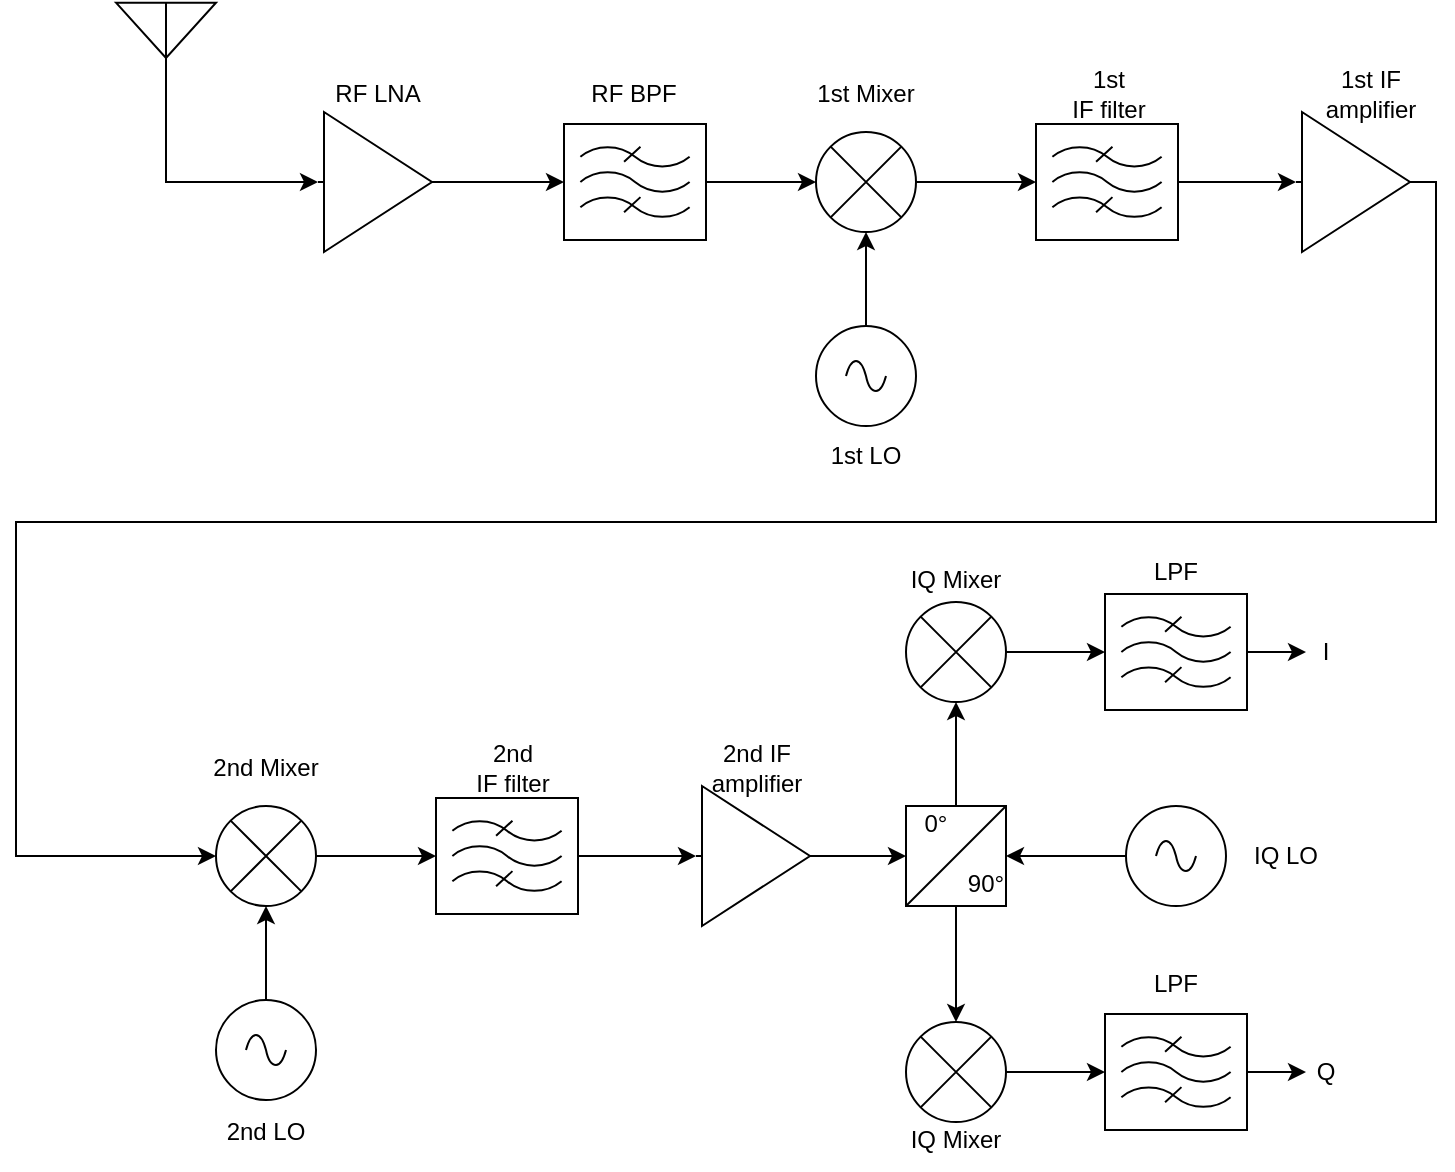 <mxfile version="25.0.1">
  <diagram name="Page-1" id="zT0M7SMB6z9qxpsJ-Omt">
    <mxGraphModel dx="1444" dy="702" grid="1" gridSize="10" guides="1" tooltips="1" connect="1" arrows="1" fold="1" page="1" pageScale="1" pageWidth="850" pageHeight="1100" math="0" shadow="0">
      <root>
        <mxCell id="0" />
        <mxCell id="1" parent="0" />
        <mxCell id="dGMlPyoEv6RWTaXQxsTw-1" value="" style="verticalLabelPosition=bottom;shadow=0;dashed=0;align=center;html=1;verticalAlign=top;shape=mxgraph.electrical.radio.aerial_-_antenna_2;" parent="1" vertex="1">
          <mxGeometry x="130" y="130" width="50" height="70" as="geometry" />
        </mxCell>
        <mxCell id="dGMlPyoEv6RWTaXQxsTw-20" value="" style="verticalLabelPosition=bottom;shadow=0;dashed=0;align=center;html=1;verticalAlign=top;shape=mxgraph.electrical.abstract.multiplier;" parent="1" vertex="1">
          <mxGeometry x="525" y="430" width="50" height="50" as="geometry" />
        </mxCell>
        <mxCell id="dGMlPyoEv6RWTaXQxsTw-21" value="" style="verticalLabelPosition=bottom;shadow=0;dashed=0;align=center;html=1;verticalAlign=top;shape=mxgraph.electrical.abstract.multiplier;" parent="1" vertex="1">
          <mxGeometry x="525" y="640" width="50" height="50" as="geometry" />
        </mxCell>
        <mxCell id="dGMlPyoEv6RWTaXQxsTw-24" value="" style="rounded=0;whiteSpace=wrap;html=1;" parent="1" vertex="1">
          <mxGeometry x="525" y="532" width="50" height="50" as="geometry" />
        </mxCell>
        <mxCell id="dGMlPyoEv6RWTaXQxsTw-28" style="edgeStyle=orthogonalEdgeStyle;rounded=0;orthogonalLoop=1;jettySize=auto;html=1;entryX=0.5;entryY=0;entryDx=0;entryDy=0;entryPerimeter=0;" parent="1" source="dGMlPyoEv6RWTaXQxsTw-24" target="dGMlPyoEv6RWTaXQxsTw-21" edge="1">
          <mxGeometry relative="1" as="geometry" />
        </mxCell>
        <mxCell id="dGMlPyoEv6RWTaXQxsTw-29" style="edgeStyle=orthogonalEdgeStyle;rounded=0;orthogonalLoop=1;jettySize=auto;html=1;entryX=0.5;entryY=1;entryDx=0;entryDy=0;entryPerimeter=0;" parent="1" source="dGMlPyoEv6RWTaXQxsTw-24" target="dGMlPyoEv6RWTaXQxsTw-20" edge="1">
          <mxGeometry relative="1" as="geometry" />
        </mxCell>
        <mxCell id="dGMlPyoEv6RWTaXQxsTw-30" value="" style="endArrow=none;html=1;rounded=0;entryX=1;entryY=0;entryDx=0;entryDy=0;exitX=0;exitY=1;exitDx=0;exitDy=0;" parent="1" source="dGMlPyoEv6RWTaXQxsTw-24" target="dGMlPyoEv6RWTaXQxsTw-24" edge="1">
          <mxGeometry width="50" height="50" relative="1" as="geometry">
            <mxPoint x="515" y="610" as="sourcePoint" />
            <mxPoint x="565" y="560" as="targetPoint" />
          </mxGeometry>
        </mxCell>
        <mxCell id="dGMlPyoEv6RWTaXQxsTw-31" value="0°" style="text;html=1;align=center;verticalAlign=middle;whiteSpace=wrap;rounded=0;" parent="1" vertex="1">
          <mxGeometry x="510" y="526" width="60" height="30" as="geometry" />
        </mxCell>
        <mxCell id="dGMlPyoEv6RWTaXQxsTw-32" value="90°" style="text;html=1;align=center;verticalAlign=middle;whiteSpace=wrap;rounded=0;" parent="1" vertex="1">
          <mxGeometry x="535" y="556" width="60" height="30" as="geometry" />
        </mxCell>
        <mxCell id="dGMlPyoEv6RWTaXQxsTw-34" style="edgeStyle=orthogonalEdgeStyle;rounded=0;orthogonalLoop=1;jettySize=auto;html=1;entryX=1;entryY=0.5;entryDx=0;entryDy=0;" parent="1" source="dGMlPyoEv6RWTaXQxsTw-33" target="dGMlPyoEv6RWTaXQxsTw-24" edge="1">
          <mxGeometry relative="1" as="geometry" />
        </mxCell>
        <mxCell id="dGMlPyoEv6RWTaXQxsTw-33" value="" style="pointerEvents=1;verticalLabelPosition=bottom;shadow=0;dashed=0;align=center;html=1;verticalAlign=top;shape=mxgraph.electrical.signal_sources.source;aspect=fixed;points=[[0.5,0,0],[1,0.5,0],[0.5,1,0],[0,0.5,0]];elSignalType=ac;" parent="1" vertex="1">
          <mxGeometry x="635" y="532" width="50" height="50" as="geometry" />
        </mxCell>
        <mxCell id="dGMlPyoEv6RWTaXQxsTw-39" style="edgeStyle=orthogonalEdgeStyle;rounded=0;orthogonalLoop=1;jettySize=auto;html=1;" parent="1" source="dGMlPyoEv6RWTaXQxsTw-35" edge="1">
          <mxGeometry relative="1" as="geometry">
            <mxPoint x="725" y="455" as="targetPoint" />
          </mxGeometry>
        </mxCell>
        <mxCell id="dGMlPyoEv6RWTaXQxsTw-35" value="" style="verticalLabelPosition=bottom;shadow=0;dashed=0;align=center;html=1;verticalAlign=top;shape=mxgraph.electrical.abstract.filter;" parent="1" vertex="1">
          <mxGeometry x="624.5" y="426" width="71" height="58" as="geometry" />
        </mxCell>
        <mxCell id="dGMlPyoEv6RWTaXQxsTw-40" style="edgeStyle=orthogonalEdgeStyle;rounded=0;orthogonalLoop=1;jettySize=auto;html=1;" parent="1" source="dGMlPyoEv6RWTaXQxsTw-36" edge="1">
          <mxGeometry relative="1" as="geometry">
            <mxPoint x="725" y="665.0" as="targetPoint" />
          </mxGeometry>
        </mxCell>
        <mxCell id="dGMlPyoEv6RWTaXQxsTw-36" value="" style="verticalLabelPosition=bottom;shadow=0;dashed=0;align=center;html=1;verticalAlign=top;shape=mxgraph.electrical.abstract.filter;" parent="1" vertex="1">
          <mxGeometry x="624.5" y="636" width="71" height="58" as="geometry" />
        </mxCell>
        <mxCell id="dGMlPyoEv6RWTaXQxsTw-37" style="edgeStyle=orthogonalEdgeStyle;rounded=0;orthogonalLoop=1;jettySize=auto;html=1;entryX=0;entryY=0.5;entryDx=0;entryDy=0;entryPerimeter=0;" parent="1" source="dGMlPyoEv6RWTaXQxsTw-21" target="dGMlPyoEv6RWTaXQxsTw-36" edge="1">
          <mxGeometry relative="1" as="geometry" />
        </mxCell>
        <mxCell id="dGMlPyoEv6RWTaXQxsTw-38" style="edgeStyle=orthogonalEdgeStyle;rounded=0;orthogonalLoop=1;jettySize=auto;html=1;entryX=0;entryY=0.5;entryDx=0;entryDy=0;entryPerimeter=0;" parent="1" source="dGMlPyoEv6RWTaXQxsTw-20" target="dGMlPyoEv6RWTaXQxsTw-35" edge="1">
          <mxGeometry relative="1" as="geometry" />
        </mxCell>
        <mxCell id="dGMlPyoEv6RWTaXQxsTw-41" value="Q" style="text;html=1;align=center;verticalAlign=middle;whiteSpace=wrap;rounded=0;" parent="1" vertex="1">
          <mxGeometry x="705" y="650" width="60" height="30" as="geometry" />
        </mxCell>
        <mxCell id="dGMlPyoEv6RWTaXQxsTw-42" value="I" style="text;html=1;align=center;verticalAlign=middle;whiteSpace=wrap;rounded=0;" parent="1" vertex="1">
          <mxGeometry x="705" y="440" width="60" height="30" as="geometry" />
        </mxCell>
        <mxCell id="dGMlPyoEv6RWTaXQxsTw-50" value="IQ LO" style="text;html=1;align=center;verticalAlign=middle;whiteSpace=wrap;rounded=0;" parent="1" vertex="1">
          <mxGeometry x="685" y="542" width="60" height="30" as="geometry" />
        </mxCell>
        <mxCell id="dGMlPyoEv6RWTaXQxsTw-51" value="IQ Mixer" style="text;html=1;align=center;verticalAlign=middle;whiteSpace=wrap;rounded=0;" parent="1" vertex="1">
          <mxGeometry x="520" y="404" width="60" height="30" as="geometry" />
        </mxCell>
        <mxCell id="dGMlPyoEv6RWTaXQxsTw-52" value="IQ Mixer" style="text;html=1;align=center;verticalAlign=middle;whiteSpace=wrap;rounded=0;" parent="1" vertex="1">
          <mxGeometry x="520" y="684" width="60" height="30" as="geometry" />
        </mxCell>
        <mxCell id="dGMlPyoEv6RWTaXQxsTw-53" value="&lt;div&gt;LPF&lt;/div&gt;" style="text;html=1;align=center;verticalAlign=middle;whiteSpace=wrap;rounded=0;" parent="1" vertex="1">
          <mxGeometry x="630" y="606" width="60" height="30" as="geometry" />
        </mxCell>
        <mxCell id="dGMlPyoEv6RWTaXQxsTw-54" value="LPF" style="text;html=1;align=center;verticalAlign=middle;whiteSpace=wrap;rounded=0;" parent="1" vertex="1">
          <mxGeometry x="630" y="400" width="60" height="30" as="geometry" />
        </mxCell>
        <mxCell id="BL_xz_pqpMvkyw9ITUEZ-1" value="" style="verticalLabelPosition=bottom;shadow=0;dashed=0;align=center;html=1;verticalAlign=top;shape=mxgraph.electrical.abstract.multiplier;" parent="1" vertex="1">
          <mxGeometry x="480" y="195" width="50" height="50" as="geometry" />
        </mxCell>
        <mxCell id="BL_xz_pqpMvkyw9ITUEZ-2" value="" style="pointerEvents=1;verticalLabelPosition=bottom;shadow=0;dashed=0;align=center;html=1;verticalAlign=top;shape=mxgraph.electrical.signal_sources.source;aspect=fixed;points=[[0.5,0,0],[1,0.5,0],[0.5,1,0],[0,0.5,0]];elSignalType=ac;" parent="1" vertex="1">
          <mxGeometry x="480" y="292" width="50" height="50" as="geometry" />
        </mxCell>
        <mxCell id="BL_xz_pqpMvkyw9ITUEZ-4" style="edgeStyle=orthogonalEdgeStyle;rounded=0;orthogonalLoop=1;jettySize=auto;html=1;entryX=0.5;entryY=1;entryDx=0;entryDy=0;entryPerimeter=0;" parent="1" source="BL_xz_pqpMvkyw9ITUEZ-2" target="BL_xz_pqpMvkyw9ITUEZ-1" edge="1">
          <mxGeometry relative="1" as="geometry" />
        </mxCell>
        <mxCell id="BL_xz_pqpMvkyw9ITUEZ-5" value="" style="verticalLabelPosition=bottom;shadow=0;dashed=0;align=center;html=1;verticalAlign=top;shape=mxgraph.electrical.abstract.filter;" parent="1" vertex="1">
          <mxGeometry x="590" y="191" width="71" height="58" as="geometry" />
        </mxCell>
        <mxCell id="BL_xz_pqpMvkyw9ITUEZ-6" style="edgeStyle=orthogonalEdgeStyle;rounded=0;orthogonalLoop=1;jettySize=auto;html=1;entryX=0;entryY=0.5;entryDx=0;entryDy=0;entryPerimeter=0;" parent="1" source="BL_xz_pqpMvkyw9ITUEZ-1" target="BL_xz_pqpMvkyw9ITUEZ-5" edge="1">
          <mxGeometry relative="1" as="geometry" />
        </mxCell>
        <mxCell id="BL_xz_pqpMvkyw9ITUEZ-27" style="edgeStyle=orthogonalEdgeStyle;rounded=0;orthogonalLoop=1;jettySize=auto;html=1;entryX=0;entryY=0.5;entryDx=0;entryDy=0;entryPerimeter=0;" parent="1" target="BL_xz_pqpMvkyw9ITUEZ-9" edge="1">
          <mxGeometry relative="1" as="geometry">
            <mxPoint x="160" y="557" as="targetPoint" />
            <mxPoint x="760" y="219.99" as="sourcePoint" />
            <Array as="points">
              <mxPoint x="790" y="220" />
              <mxPoint x="790" y="390" />
              <mxPoint x="80" y="390" />
              <mxPoint x="80" y="557" />
            </Array>
          </mxGeometry>
        </mxCell>
        <mxCell id="BL_xz_pqpMvkyw9ITUEZ-7" value="" style="verticalLabelPosition=bottom;shadow=0;dashed=0;align=center;html=1;verticalAlign=top;shape=mxgraph.electrical.abstract.amplifier;" parent="1" vertex="1">
          <mxGeometry x="720" y="185" width="60" height="70" as="geometry" />
        </mxCell>
        <mxCell id="BL_xz_pqpMvkyw9ITUEZ-8" style="edgeStyle=orthogonalEdgeStyle;rounded=0;orthogonalLoop=1;jettySize=auto;html=1;entryX=0;entryY=0.5;entryDx=0;entryDy=0;entryPerimeter=0;" parent="1" source="BL_xz_pqpMvkyw9ITUEZ-5" target="BL_xz_pqpMvkyw9ITUEZ-7" edge="1">
          <mxGeometry relative="1" as="geometry" />
        </mxCell>
        <mxCell id="BL_xz_pqpMvkyw9ITUEZ-24" value="" style="edgeStyle=orthogonalEdgeStyle;rounded=0;orthogonalLoop=1;jettySize=auto;html=1;" parent="1" source="BL_xz_pqpMvkyw9ITUEZ-9" target="BL_xz_pqpMvkyw9ITUEZ-13" edge="1">
          <mxGeometry relative="1" as="geometry" />
        </mxCell>
        <mxCell id="BL_xz_pqpMvkyw9ITUEZ-9" value="" style="verticalLabelPosition=bottom;shadow=0;dashed=0;align=center;html=1;verticalAlign=top;shape=mxgraph.electrical.abstract.multiplier;" parent="1" vertex="1">
          <mxGeometry x="180" y="532" width="50" height="50" as="geometry" />
        </mxCell>
        <mxCell id="BL_xz_pqpMvkyw9ITUEZ-10" value="" style="pointerEvents=1;verticalLabelPosition=bottom;shadow=0;dashed=0;align=center;html=1;verticalAlign=top;shape=mxgraph.electrical.signal_sources.source;aspect=fixed;points=[[0.5,0,0],[1,0.5,0],[0.5,1,0],[0,0.5,0]];elSignalType=ac;" parent="1" vertex="1">
          <mxGeometry x="180" y="629" width="50" height="50" as="geometry" />
        </mxCell>
        <mxCell id="BL_xz_pqpMvkyw9ITUEZ-12" style="edgeStyle=orthogonalEdgeStyle;rounded=0;orthogonalLoop=1;jettySize=auto;html=1;entryX=0.5;entryY=1;entryDx=0;entryDy=0;entryPerimeter=0;" parent="1" source="BL_xz_pqpMvkyw9ITUEZ-10" target="BL_xz_pqpMvkyw9ITUEZ-9" edge="1">
          <mxGeometry relative="1" as="geometry" />
        </mxCell>
        <mxCell id="BL_xz_pqpMvkyw9ITUEZ-25" value="" style="edgeStyle=orthogonalEdgeStyle;rounded=0;orthogonalLoop=1;jettySize=auto;html=1;" parent="1" source="BL_xz_pqpMvkyw9ITUEZ-13" target="BL_xz_pqpMvkyw9ITUEZ-20" edge="1">
          <mxGeometry relative="1" as="geometry" />
        </mxCell>
        <mxCell id="BL_xz_pqpMvkyw9ITUEZ-13" value="" style="verticalLabelPosition=bottom;shadow=0;dashed=0;align=center;html=1;verticalAlign=top;shape=mxgraph.electrical.abstract.filter;" parent="1" vertex="1">
          <mxGeometry x="290" y="528" width="71" height="58" as="geometry" />
        </mxCell>
        <mxCell id="BL_xz_pqpMvkyw9ITUEZ-19" value="1st Mixer" style="text;html=1;align=center;verticalAlign=middle;whiteSpace=wrap;rounded=0;" parent="1" vertex="1">
          <mxGeometry x="475" y="161" width="60" height="30" as="geometry" />
        </mxCell>
        <mxCell id="BL_xz_pqpMvkyw9ITUEZ-26" value="" style="edgeStyle=orthogonalEdgeStyle;rounded=0;orthogonalLoop=1;jettySize=auto;html=1;entryX=0;entryY=0.5;entryDx=0;entryDy=0;" parent="1" source="BL_xz_pqpMvkyw9ITUEZ-20" target="dGMlPyoEv6RWTaXQxsTw-24" edge="1">
          <mxGeometry relative="1" as="geometry" />
        </mxCell>
        <mxCell id="BL_xz_pqpMvkyw9ITUEZ-20" value="" style="verticalLabelPosition=bottom;shadow=0;dashed=0;align=center;html=1;verticalAlign=top;shape=mxgraph.electrical.abstract.amplifier;" parent="1" vertex="1">
          <mxGeometry x="420" y="522" width="60" height="70" as="geometry" />
        </mxCell>
        <mxCell id="BL_xz_pqpMvkyw9ITUEZ-28" value="1st LO" style="text;html=1;align=center;verticalAlign=middle;whiteSpace=wrap;rounded=0;" parent="1" vertex="1">
          <mxGeometry x="475" y="342" width="60" height="30" as="geometry" />
        </mxCell>
        <mxCell id="BL_xz_pqpMvkyw9ITUEZ-29" value="1st&lt;div&gt;IF filter&lt;/div&gt;" style="text;html=1;align=center;verticalAlign=middle;whiteSpace=wrap;rounded=0;" parent="1" vertex="1">
          <mxGeometry x="589" y="161" width="74.5" height="30" as="geometry" />
        </mxCell>
        <mxCell id="BL_xz_pqpMvkyw9ITUEZ-30" value="1st IF amplifier" style="text;html=1;align=center;verticalAlign=middle;whiteSpace=wrap;rounded=0;" parent="1" vertex="1">
          <mxGeometry x="720" y="161" width="74.5" height="30" as="geometry" />
        </mxCell>
        <mxCell id="BL_xz_pqpMvkyw9ITUEZ-33" value="2nd Mixer" style="text;html=1;align=center;verticalAlign=middle;whiteSpace=wrap;rounded=0;" parent="1" vertex="1">
          <mxGeometry x="175" y="498" width="60" height="30" as="geometry" />
        </mxCell>
        <mxCell id="BL_xz_pqpMvkyw9ITUEZ-34" value="2nd LO" style="text;html=1;align=center;verticalAlign=middle;whiteSpace=wrap;rounded=0;" parent="1" vertex="1">
          <mxGeometry x="175" y="680" width="60" height="30" as="geometry" />
        </mxCell>
        <mxCell id="BL_xz_pqpMvkyw9ITUEZ-36" value="2nd &lt;br&gt;&lt;div&gt;IF filter&lt;/div&gt;" style="text;html=1;align=center;verticalAlign=middle;whiteSpace=wrap;rounded=0;" parent="1" vertex="1">
          <mxGeometry x="291" y="498" width="74.5" height="30" as="geometry" />
        </mxCell>
        <mxCell id="BL_xz_pqpMvkyw9ITUEZ-37" value="2nd IF amplifier" style="text;html=1;align=center;verticalAlign=middle;whiteSpace=wrap;rounded=0;" parent="1" vertex="1">
          <mxGeometry x="412.75" y="498" width="74.5" height="30" as="geometry" />
        </mxCell>
        <mxCell id="IlWSKVccWpnnPVjfLN5M-2" value="" style="group" vertex="1" connectable="0" parent="1">
          <mxGeometry x="354" y="161" width="71" height="88" as="geometry" />
        </mxCell>
        <mxCell id="dGMlPyoEv6RWTaXQxsTw-14" value="" style="verticalLabelPosition=bottom;shadow=0;dashed=0;align=center;html=1;verticalAlign=top;shape=mxgraph.electrical.abstract.filter;" parent="IlWSKVccWpnnPVjfLN5M-2" vertex="1">
          <mxGeometry y="30" width="71" height="58" as="geometry" />
        </mxCell>
        <mxCell id="dGMlPyoEv6RWTaXQxsTw-43" value="RF BPF" style="text;html=1;align=center;verticalAlign=middle;whiteSpace=wrap;rounded=0;" parent="IlWSKVccWpnnPVjfLN5M-2" vertex="1">
          <mxGeometry x="5" width="60" height="30" as="geometry" />
        </mxCell>
        <mxCell id="IlWSKVccWpnnPVjfLN5M-3" value="" style="group" vertex="1" connectable="0" parent="1">
          <mxGeometry x="231" y="161" width="60" height="94" as="geometry" />
        </mxCell>
        <mxCell id="dGMlPyoEv6RWTaXQxsTw-7" value="" style="verticalLabelPosition=bottom;shadow=0;dashed=0;align=center;html=1;verticalAlign=top;shape=mxgraph.electrical.abstract.amplifier;" parent="IlWSKVccWpnnPVjfLN5M-3" vertex="1">
          <mxGeometry y="24" width="60" height="70" as="geometry" />
        </mxCell>
        <mxCell id="dGMlPyoEv6RWTaXQxsTw-44" value="RF LNA" style="text;html=1;align=center;verticalAlign=middle;whiteSpace=wrap;rounded=0;" parent="IlWSKVccWpnnPVjfLN5M-3" vertex="1">
          <mxGeometry width="60" height="30" as="geometry" />
        </mxCell>
        <mxCell id="IlWSKVccWpnnPVjfLN5M-4" style="edgeStyle=orthogonalEdgeStyle;rounded=0;orthogonalLoop=1;jettySize=auto;html=1;exitX=1;exitY=0.5;exitDx=0;exitDy=0;exitPerimeter=0;entryX=0;entryY=0.5;entryDx=0;entryDy=0;entryPerimeter=0;" edge="1" parent="1" source="dGMlPyoEv6RWTaXQxsTw-7" target="dGMlPyoEv6RWTaXQxsTw-14">
          <mxGeometry relative="1" as="geometry" />
        </mxCell>
        <mxCell id="IlWSKVccWpnnPVjfLN5M-5" style="edgeStyle=orthogonalEdgeStyle;rounded=0;orthogonalLoop=1;jettySize=auto;html=1;exitX=0.5;exitY=1;exitDx=0;exitDy=0;exitPerimeter=0;entryX=0;entryY=0.5;entryDx=0;entryDy=0;entryPerimeter=0;" edge="1" parent="1" source="dGMlPyoEv6RWTaXQxsTw-1" target="dGMlPyoEv6RWTaXQxsTw-7">
          <mxGeometry relative="1" as="geometry" />
        </mxCell>
        <mxCell id="IlWSKVccWpnnPVjfLN5M-6" style="edgeStyle=orthogonalEdgeStyle;rounded=0;orthogonalLoop=1;jettySize=auto;html=1;exitX=1;exitY=0.5;exitDx=0;exitDy=0;exitPerimeter=0;entryX=0;entryY=0.5;entryDx=0;entryDy=0;entryPerimeter=0;" edge="1" parent="1" source="dGMlPyoEv6RWTaXQxsTw-14" target="BL_xz_pqpMvkyw9ITUEZ-1">
          <mxGeometry relative="1" as="geometry" />
        </mxCell>
      </root>
    </mxGraphModel>
  </diagram>
</mxfile>
